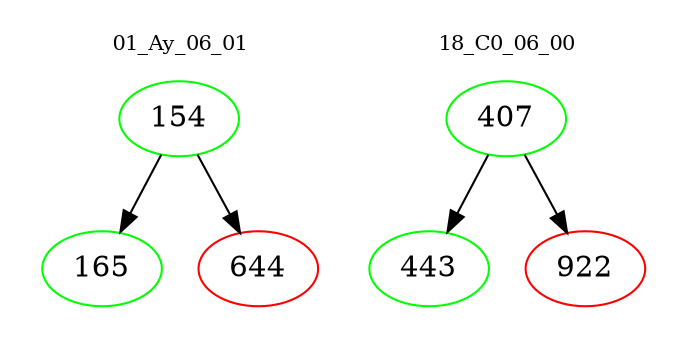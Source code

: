 digraph{
subgraph cluster_0 {
color = white
label = "01_Ay_06_01";
fontsize=10;
T0_154 [label="154", color="green"]
T0_154 -> T0_165 [color="black"]
T0_165 [label="165", color="green"]
T0_154 -> T0_644 [color="black"]
T0_644 [label="644", color="red"]
}
subgraph cluster_1 {
color = white
label = "18_C0_06_00";
fontsize=10;
T1_407 [label="407", color="green"]
T1_407 -> T1_443 [color="black"]
T1_443 [label="443", color="green"]
T1_407 -> T1_922 [color="black"]
T1_922 [label="922", color="red"]
}
}
